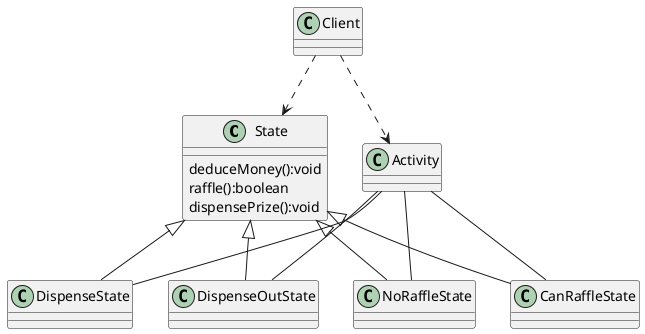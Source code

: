 @startuml
class State{
deduceMoney():void
raffle():boolean
dispensePrize():void
}

State <|-- NoRaffleState
State <|-- CanRaffleState
State <|-- DispenseState
State <|-- DispenseOutState


Activity -- NoRaffleState
Activity -- CanRaffleState
Activity -- DispenseState
Activity -- DispenseOutState

Client ..> Activity
Client ..> State
@enduml

